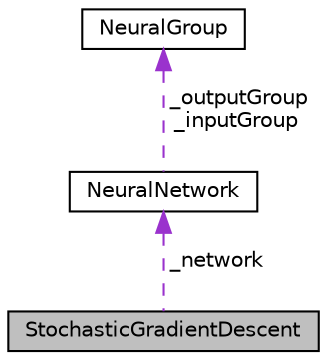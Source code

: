 digraph "StochasticGradientDescent"
{
  edge [fontname="Helvetica",fontsize="10",labelfontname="Helvetica",labelfontsize="10"];
  node [fontname="Helvetica",fontsize="10",shape=record];
  Node1 [label="StochasticGradientDescent",height=0.2,width=0.4,color="black", fillcolor="grey75", style="filled", fontcolor="black"];
  Node2 -> Node1 [dir="back",color="darkorchid3",fontsize="10",style="dashed",label=" _network" ,fontname="Helvetica"];
  Node2 [label="NeuralNetwork",height=0.2,width=0.4,color="black", fillcolor="white", style="filled",URL="$class_neural_network.html"];
  Node3 -> Node2 [dir="back",color="darkorchid3",fontsize="10",style="dashed",label=" _outputGroup\n_inputGroup" ,fontname="Helvetica"];
  Node3 [label="NeuralGroup",height=0.2,width=0.4,color="black", fillcolor="white", style="filled",URL="$class_neural_group.html"];
}
